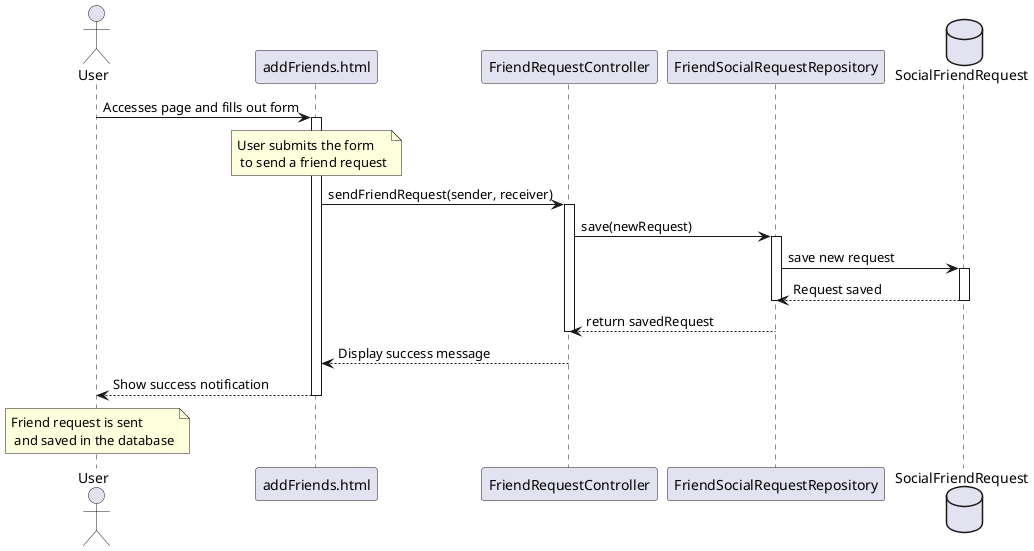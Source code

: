 @startuml
Actor "User"
participant AddFriendsPage as "addFriends.html"
participant FriendRequestController as "FriendRequestController"
participant FriendSocialRequestRepository as "FriendSocialRequestRepository"
Database SocialFriendRequest

User -> AddFriendsPage: Accesses page and fills out form
activate AddFriendsPage

note over AddFriendsPage: User submits the form\n to send a friend request

AddFriendsPage -> FriendRequestController: sendFriendRequest(sender, receiver)
activate FriendRequestController

FriendRequestController -> FriendSocialRequestRepository: save(newRequest)
activate FriendSocialRequestRepository

FriendSocialRequestRepository -> SocialFriendRequest: save new request
activate SocialFriendRequest
SocialFriendRequest --> FriendSocialRequestRepository: Request saved
deactivate SocialFriendRequest

deactivate FriendSocialRequestRepository
FriendSocialRequestRepository --> FriendRequestController: return savedRequest
deactivate FriendRequestController
FriendRequestController --> AddFriendsPage: Display success message
AddFriendsPage --> User: Show success notification
deactivate AddFriendsPage

note over User: Friend request is sent\n and saved in the database

@enduml

